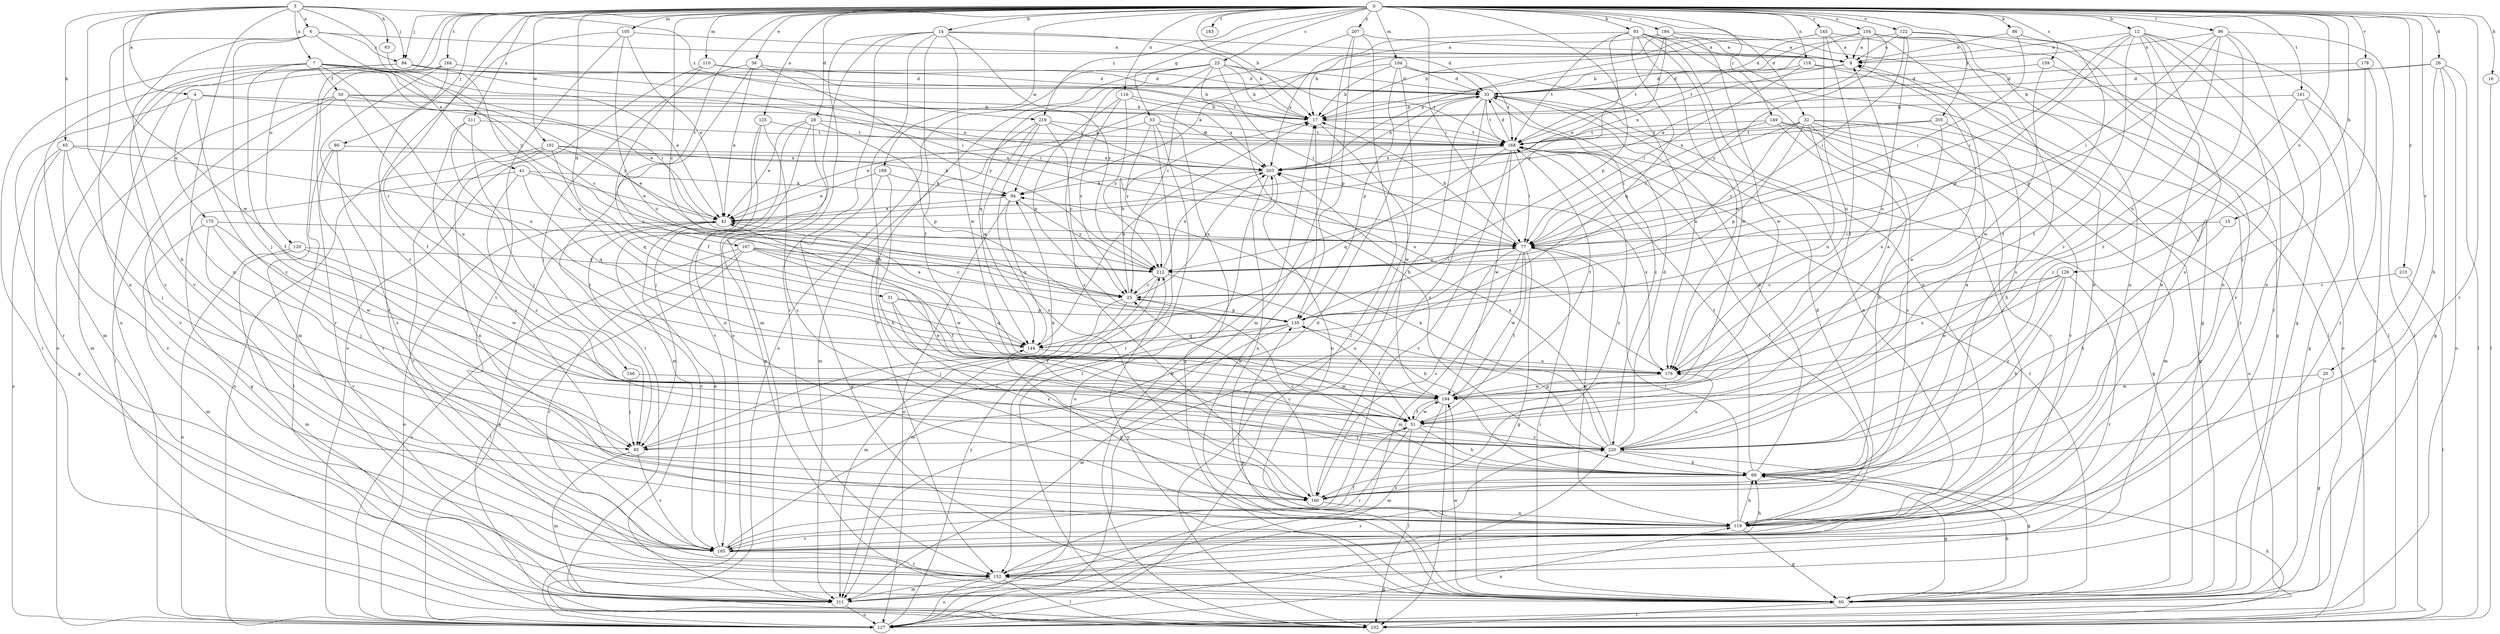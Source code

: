 strict digraph  {
0;
3;
4;
6;
7;
8;
12;
14;
15;
16;
17;
20;
23;
25;
26;
28;
31;
32;
33;
36;
41;
42;
50;
51;
53;
60;
63;
65;
69;
77;
80;
84;
85;
86;
93;
94;
96;
102;
104;
105;
110;
111;
116;
118;
119;
120;
122;
125;
126;
127;
135;
144;
145;
146;
149;
152;
154;
159;
160;
161;
163;
164;
167;
168;
175;
176;
178;
184;
185;
189;
191;
194;
203;
205;
207;
211;
212;
213;
219;
220;
0 -> 12  [label=b];
0 -> 14  [label=b];
0 -> 15  [label=b];
0 -> 16  [label=b];
0 -> 17  [label=b];
0 -> 20  [label=c];
0 -> 23  [label=c];
0 -> 25  [label=c];
0 -> 26  [label=d];
0 -> 28  [label=d];
0 -> 31  [label=d];
0 -> 32  [label=d];
0 -> 36  [label=e];
0 -> 53  [label=g];
0 -> 77  [label=i];
0 -> 80  [label=j];
0 -> 84  [label=j];
0 -> 86  [label=k];
0 -> 93  [label=k];
0 -> 96  [label=l];
0 -> 104  [label=m];
0 -> 105  [label=m];
0 -> 110  [label=m];
0 -> 116  [label=n];
0 -> 118  [label=n];
0 -> 120  [label=o];
0 -> 122  [label=o];
0 -> 125  [label=o];
0 -> 126  [label=o];
0 -> 127  [label=o];
0 -> 135  [label=p];
0 -> 145  [label=r];
0 -> 146  [label=r];
0 -> 149  [label=r];
0 -> 152  [label=r];
0 -> 154  [label=s];
0 -> 159  [label=s];
0 -> 161  [label=t];
0 -> 163  [label=t];
0 -> 164  [label=t];
0 -> 167  [label=t];
0 -> 178  [label=v];
0 -> 184  [label=v];
0 -> 189  [label=w];
0 -> 191  [label=w];
0 -> 205  [label=y];
0 -> 207  [label=y];
0 -> 211  [label=y];
0 -> 213  [label=z];
0 -> 219  [label=z];
3 -> 4  [label=a];
3 -> 6  [label=a];
3 -> 7  [label=a];
3 -> 63  [label=h];
3 -> 65  [label=h];
3 -> 84  [label=j];
3 -> 119  [label=n];
3 -> 185  [label=v];
3 -> 194  [label=w];
3 -> 212  [label=y];
3 -> 219  [label=z];
4 -> 17  [label=b];
4 -> 152  [label=r];
4 -> 175  [label=u];
4 -> 203  [label=x];
4 -> 220  [label=z];
6 -> 33  [label=d];
6 -> 41  [label=e];
6 -> 69  [label=h];
6 -> 84  [label=j];
6 -> 85  [label=j];
6 -> 119  [label=n];
7 -> 25  [label=c];
7 -> 42  [label=e];
7 -> 50  [label=f];
7 -> 51  [label=f];
7 -> 77  [label=i];
7 -> 102  [label=l];
7 -> 160  [label=s];
7 -> 176  [label=u];
7 -> 212  [label=y];
8 -> 33  [label=d];
8 -> 203  [label=x];
12 -> 8  [label=a];
12 -> 51  [label=f];
12 -> 60  [label=g];
12 -> 77  [label=i];
12 -> 102  [label=l];
12 -> 119  [label=n];
12 -> 135  [label=p];
12 -> 160  [label=s];
12 -> 220  [label=z];
14 -> 8  [label=a];
14 -> 17  [label=b];
14 -> 51  [label=f];
14 -> 69  [label=h];
14 -> 111  [label=m];
14 -> 127  [label=o];
14 -> 152  [label=r];
14 -> 194  [label=w];
14 -> 212  [label=y];
15 -> 69  [label=h];
15 -> 77  [label=i];
16 -> 102  [label=l];
17 -> 168  [label=t];
17 -> 194  [label=w];
20 -> 60  [label=g];
20 -> 194  [label=w];
23 -> 17  [label=b];
23 -> 33  [label=d];
23 -> 69  [label=h];
23 -> 77  [label=i];
23 -> 127  [label=o];
23 -> 144  [label=q];
23 -> 152  [label=r];
23 -> 160  [label=s];
23 -> 168  [label=t];
25 -> 17  [label=b];
25 -> 85  [label=j];
25 -> 111  [label=m];
25 -> 135  [label=p];
25 -> 203  [label=x];
26 -> 17  [label=b];
26 -> 33  [label=d];
26 -> 60  [label=g];
26 -> 69  [label=h];
26 -> 102  [label=l];
26 -> 127  [label=o];
28 -> 42  [label=e];
28 -> 60  [label=g];
28 -> 85  [label=j];
28 -> 135  [label=p];
28 -> 168  [label=t];
28 -> 185  [label=v];
31 -> 51  [label=f];
31 -> 135  [label=p];
31 -> 144  [label=q];
31 -> 160  [label=s];
32 -> 60  [label=g];
32 -> 77  [label=i];
32 -> 127  [label=o];
32 -> 135  [label=p];
32 -> 160  [label=s];
32 -> 168  [label=t];
32 -> 176  [label=u];
32 -> 185  [label=v];
32 -> 212  [label=y];
33 -> 17  [label=b];
33 -> 119  [label=n];
33 -> 127  [label=o];
33 -> 160  [label=s];
33 -> 168  [label=t];
33 -> 203  [label=x];
33 -> 220  [label=z];
36 -> 33  [label=d];
36 -> 42  [label=e];
36 -> 85  [label=j];
36 -> 102  [label=l];
36 -> 212  [label=y];
41 -> 42  [label=e];
41 -> 60  [label=g];
41 -> 94  [label=k];
41 -> 144  [label=q];
41 -> 220  [label=z];
42 -> 77  [label=i];
42 -> 127  [label=o];
42 -> 185  [label=v];
50 -> 17  [label=b];
50 -> 42  [label=e];
50 -> 102  [label=l];
50 -> 111  [label=m];
50 -> 176  [label=u];
50 -> 185  [label=v];
50 -> 203  [label=x];
51 -> 8  [label=a];
51 -> 69  [label=h];
51 -> 85  [label=j];
51 -> 102  [label=l];
51 -> 152  [label=r];
51 -> 194  [label=w];
51 -> 220  [label=z];
53 -> 42  [label=e];
53 -> 60  [label=g];
53 -> 102  [label=l];
53 -> 152  [label=r];
53 -> 168  [label=t];
53 -> 212  [label=y];
60 -> 17  [label=b];
60 -> 69  [label=h];
60 -> 77  [label=i];
60 -> 102  [label=l];
60 -> 135  [label=p];
60 -> 168  [label=t];
60 -> 194  [label=w];
60 -> 212  [label=y];
63 -> 77  [label=i];
65 -> 25  [label=c];
65 -> 60  [label=g];
65 -> 85  [label=j];
65 -> 127  [label=o];
65 -> 185  [label=v];
65 -> 203  [label=x];
69 -> 25  [label=c];
69 -> 33  [label=d];
69 -> 60  [label=g];
69 -> 160  [label=s];
69 -> 168  [label=t];
77 -> 17  [label=b];
77 -> 51  [label=f];
77 -> 60  [label=g];
77 -> 111  [label=m];
77 -> 119  [label=n];
77 -> 160  [label=s];
77 -> 194  [label=w];
77 -> 212  [label=y];
80 -> 102  [label=l];
80 -> 160  [label=s];
80 -> 185  [label=v];
80 -> 203  [label=x];
84 -> 33  [label=d];
84 -> 77  [label=i];
84 -> 111  [label=m];
84 -> 127  [label=o];
84 -> 144  [label=q];
84 -> 168  [label=t];
85 -> 94  [label=k];
85 -> 111  [label=m];
85 -> 185  [label=v];
86 -> 8  [label=a];
86 -> 51  [label=f];
86 -> 77  [label=i];
93 -> 8  [label=a];
93 -> 60  [label=g];
93 -> 119  [label=n];
93 -> 144  [label=q];
93 -> 152  [label=r];
93 -> 168  [label=t];
93 -> 176  [label=u];
93 -> 194  [label=w];
93 -> 203  [label=x];
93 -> 212  [label=y];
94 -> 42  [label=e];
94 -> 127  [label=o];
94 -> 144  [label=q];
94 -> 212  [label=y];
96 -> 8  [label=a];
96 -> 77  [label=i];
96 -> 102  [label=l];
96 -> 119  [label=n];
96 -> 135  [label=p];
96 -> 176  [label=u];
96 -> 220  [label=z];
102 -> 17  [label=b];
102 -> 69  [label=h];
104 -> 17  [label=b];
104 -> 33  [label=d];
104 -> 94  [label=k];
104 -> 127  [label=o];
104 -> 135  [label=p];
104 -> 168  [label=t];
104 -> 176  [label=u];
105 -> 8  [label=a];
105 -> 42  [label=e];
105 -> 152  [label=r];
105 -> 176  [label=u];
105 -> 185  [label=v];
110 -> 17  [label=b];
110 -> 33  [label=d];
110 -> 51  [label=f];
110 -> 127  [label=o];
111 -> 127  [label=o];
111 -> 220  [label=z];
116 -> 17  [label=b];
116 -> 25  [label=c];
116 -> 135  [label=p];
116 -> 203  [label=x];
116 -> 212  [label=y];
118 -> 33  [label=d];
118 -> 60  [label=g];
118 -> 77  [label=i];
118 -> 152  [label=r];
119 -> 33  [label=d];
119 -> 60  [label=g];
119 -> 69  [label=h];
119 -> 77  [label=i];
119 -> 144  [label=q];
119 -> 168  [label=t];
119 -> 185  [label=v];
119 -> 203  [label=x];
120 -> 111  [label=m];
120 -> 127  [label=o];
120 -> 194  [label=w];
120 -> 212  [label=y];
122 -> 8  [label=a];
122 -> 17  [label=b];
122 -> 77  [label=i];
122 -> 119  [label=n];
122 -> 152  [label=r];
122 -> 176  [label=u];
125 -> 111  [label=m];
125 -> 119  [label=n];
125 -> 160  [label=s];
125 -> 168  [label=t];
126 -> 25  [label=c];
126 -> 69  [label=h];
126 -> 152  [label=r];
126 -> 176  [label=u];
126 -> 194  [label=w];
126 -> 220  [label=z];
127 -> 42  [label=e];
127 -> 119  [label=n];
127 -> 212  [label=y];
127 -> 220  [label=z];
135 -> 42  [label=e];
135 -> 51  [label=f];
135 -> 85  [label=j];
135 -> 111  [label=m];
135 -> 144  [label=q];
144 -> 17  [label=b];
144 -> 176  [label=u];
145 -> 8  [label=a];
145 -> 17  [label=b];
145 -> 51  [label=f];
145 -> 119  [label=n];
145 -> 176  [label=u];
145 -> 203  [label=x];
146 -> 85  [label=j];
146 -> 194  [label=w];
149 -> 69  [label=h];
149 -> 77  [label=i];
149 -> 111  [label=m];
149 -> 168  [label=t];
149 -> 185  [label=v];
152 -> 60  [label=g];
152 -> 102  [label=l];
152 -> 111  [label=m];
152 -> 127  [label=o];
154 -> 8  [label=a];
154 -> 33  [label=d];
154 -> 42  [label=e];
154 -> 119  [label=n];
154 -> 160  [label=s];
154 -> 168  [label=t];
154 -> 185  [label=v];
154 -> 212  [label=y];
159 -> 33  [label=d];
159 -> 127  [label=o];
159 -> 194  [label=w];
160 -> 8  [label=a];
160 -> 25  [label=c];
160 -> 119  [label=n];
161 -> 17  [label=b];
161 -> 60  [label=g];
161 -> 127  [label=o];
161 -> 220  [label=z];
164 -> 33  [label=d];
164 -> 51  [label=f];
164 -> 111  [label=m];
164 -> 152  [label=r];
164 -> 220  [label=z];
167 -> 25  [label=c];
167 -> 51  [label=f];
167 -> 102  [label=l];
167 -> 127  [label=o];
167 -> 152  [label=r];
167 -> 194  [label=w];
167 -> 212  [label=y];
168 -> 33  [label=d];
168 -> 60  [label=g];
168 -> 77  [label=i];
168 -> 144  [label=q];
168 -> 160  [label=s];
168 -> 185  [label=v];
168 -> 194  [label=w];
168 -> 203  [label=x];
175 -> 77  [label=i];
175 -> 85  [label=j];
175 -> 111  [label=m];
175 -> 185  [label=v];
175 -> 194  [label=w];
176 -> 194  [label=w];
176 -> 203  [label=x];
178 -> 33  [label=d];
178 -> 152  [label=r];
178 -> 220  [label=z];
184 -> 8  [label=a];
184 -> 17  [label=b];
184 -> 42  [label=e];
184 -> 94  [label=k];
184 -> 102  [label=l];
184 -> 168  [label=t];
184 -> 194  [label=w];
185 -> 33  [label=d];
185 -> 42  [label=e];
185 -> 51  [label=f];
185 -> 69  [label=h];
185 -> 152  [label=r];
189 -> 42  [label=e];
189 -> 60  [label=g];
189 -> 69  [label=h];
189 -> 94  [label=k];
191 -> 42  [label=e];
191 -> 94  [label=k];
191 -> 119  [label=n];
191 -> 127  [label=o];
191 -> 144  [label=q];
191 -> 152  [label=r];
191 -> 203  [label=x];
194 -> 51  [label=f];
194 -> 102  [label=l];
194 -> 111  [label=m];
194 -> 168  [label=t];
203 -> 94  [label=k];
203 -> 119  [label=n];
203 -> 127  [label=o];
205 -> 69  [label=h];
205 -> 168  [label=t];
205 -> 176  [label=u];
205 -> 203  [label=x];
207 -> 8  [label=a];
207 -> 25  [label=c];
207 -> 102  [label=l];
207 -> 111  [label=m];
207 -> 135  [label=p];
211 -> 85  [label=j];
211 -> 160  [label=s];
211 -> 168  [label=t];
211 -> 220  [label=z];
212 -> 25  [label=c];
212 -> 69  [label=h];
212 -> 77  [label=i];
212 -> 111  [label=m];
212 -> 203  [label=x];
213 -> 25  [label=c];
213 -> 102  [label=l];
219 -> 25  [label=c];
219 -> 111  [label=m];
219 -> 144  [label=q];
219 -> 160  [label=s];
219 -> 168  [label=t];
219 -> 176  [label=u];
220 -> 8  [label=a];
220 -> 33  [label=d];
220 -> 42  [label=e];
220 -> 60  [label=g];
220 -> 69  [label=h];
220 -> 94  [label=k];
220 -> 135  [label=p];
220 -> 176  [label=u];
220 -> 203  [label=x];
}
